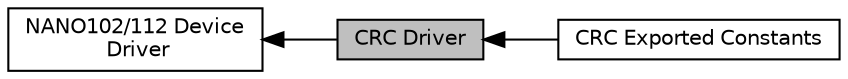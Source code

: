 digraph "CRC Driver"
{
  edge [fontname="Helvetica",fontsize="10",labelfontname="Helvetica",labelfontsize="10"];
  node [fontname="Helvetica",fontsize="10",shape=box];
  rankdir=LR;
  Node1 [label="CRC Driver",height=0.2,width=0.4,color="black", fillcolor="grey75", style="filled", fontcolor="black",tooltip=" "];
  Node3 [label="CRC Exported Constants",height=0.2,width=0.4,color="black", fillcolor="white", style="filled",URL="$d5/d95/group___n_a_n_o1_x2___c_r_c___e_x_p_o_r_t_e_d___c_o_n_s_t_a_n_t_s.html",tooltip=" "];
  Node2 [label="NANO102/112 Device\l Driver",height=0.2,width=0.4,color="black", fillcolor="white", style="filled",URL="$d8/dcc/group___n_a_n_o1_x2___device___driver.html",tooltip=" "];
  Node2->Node1 [shape=plaintext, dir="back", style="solid"];
  Node1->Node3 [shape=plaintext, dir="back", style="solid"];
}

